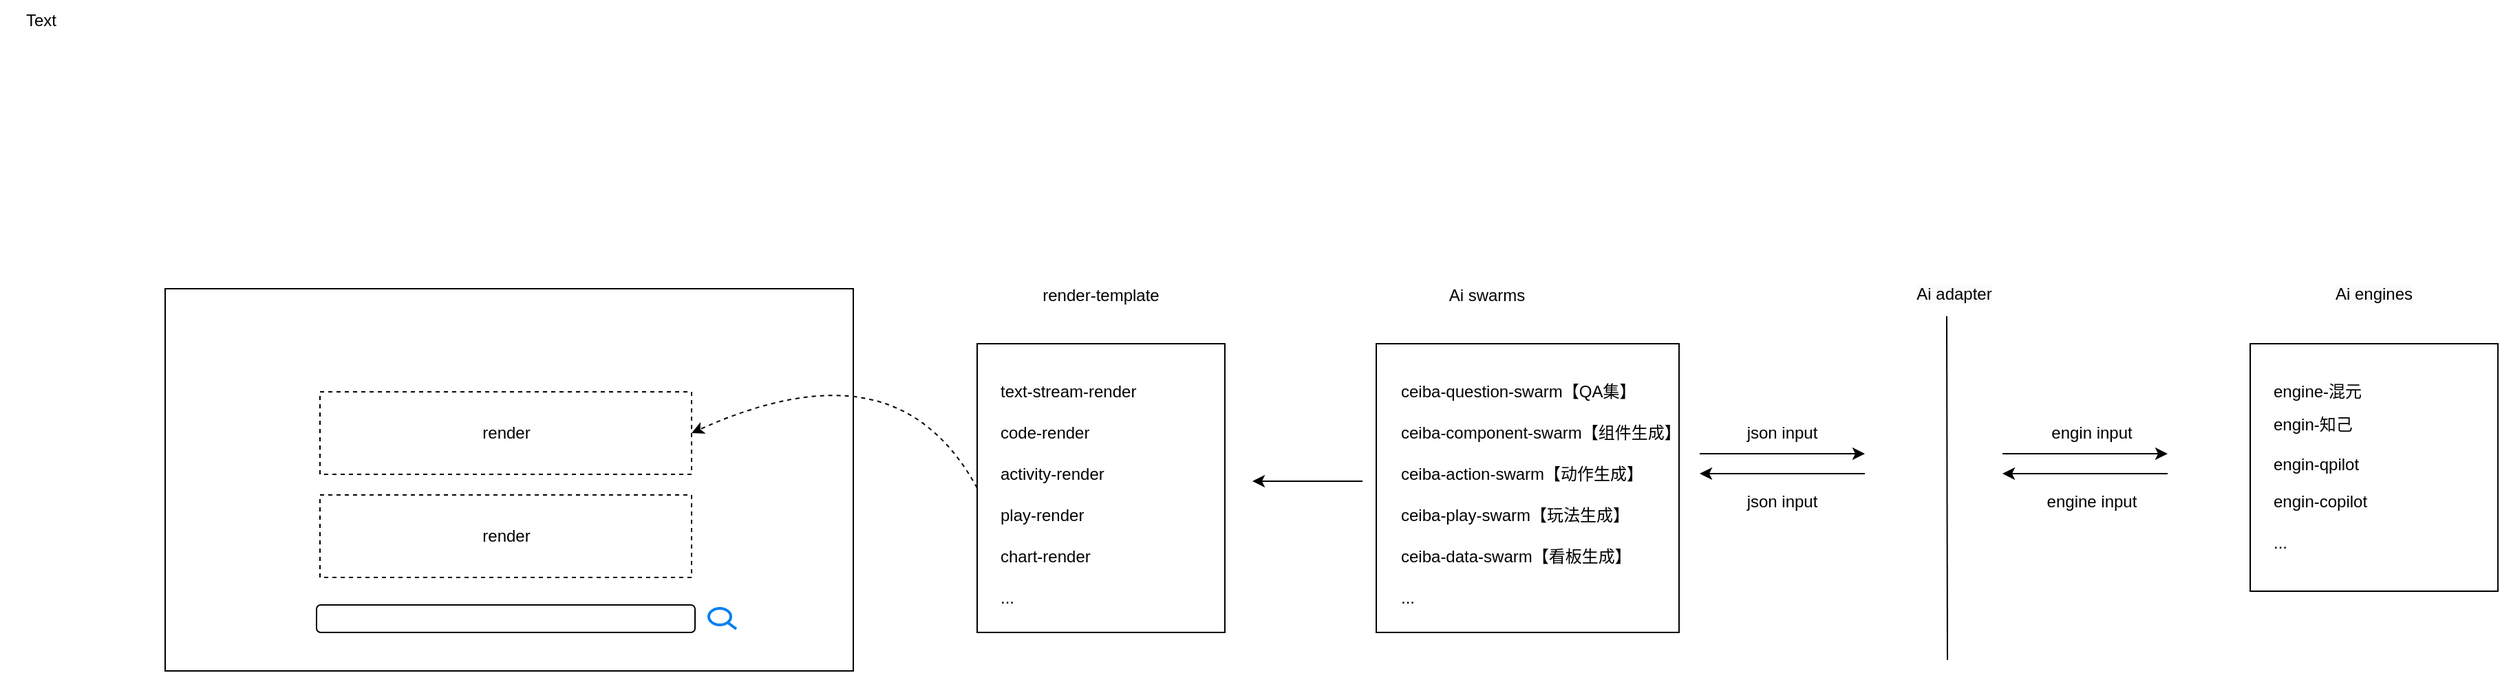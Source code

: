 <mxfile version="25.0.3">
  <diagram name="Page-1" id="4b6BJY21hST6GsSkPaJx">
    <mxGraphModel dx="2901" dy="1132" grid="1" gridSize="10" guides="1" tooltips="1" connect="1" arrows="1" fold="1" page="1" pageScale="1" pageWidth="827" pageHeight="1169" math="0" shadow="0">
      <root>
        <mxCell id="0" />
        <mxCell id="1" parent="0" />
        <mxCell id="_1E428SNobDCA7JHLl7G-14" value="" style="rounded=0;whiteSpace=wrap;html=1;" vertex="1" parent="1">
          <mxGeometry x="530" y="460" width="220" height="210" as="geometry" />
        </mxCell>
        <mxCell id="_1E428SNobDCA7JHLl7G-3" value="" style="endArrow=none;html=1;rounded=0;" edge="1" parent="1">
          <mxGeometry width="50" height="50" relative="1" as="geometry">
            <mxPoint x="945" y="690" as="sourcePoint" />
            <mxPoint x="944.5" y="440" as="targetPoint" />
          </mxGeometry>
        </mxCell>
        <mxCell id="_1E428SNobDCA7JHLl7G-7" value="Ai swarms" style="text;html=1;align=center;verticalAlign=middle;resizable=0;points=[];autosize=1;strokeColor=none;fillColor=none;" vertex="1" parent="1">
          <mxGeometry x="570" y="410" width="80" height="30" as="geometry" />
        </mxCell>
        <mxCell id="_1E428SNobDCA7JHLl7G-9" value="ceiba-component-swarm【组件生成】" style="text;html=1;align=left;verticalAlign=middle;resizable=0;points=[];autosize=1;strokeColor=none;fillColor=none;" vertex="1" parent="1">
          <mxGeometry x="546" y="510" width="230" height="30" as="geometry" />
        </mxCell>
        <mxCell id="_1E428SNobDCA7JHLl7G-10" value="ceiba-question-swarm【QA集】" style="text;html=1;align=left;verticalAlign=middle;resizable=0;points=[];autosize=1;strokeColor=none;fillColor=none;" vertex="1" parent="1">
          <mxGeometry x="546" y="480" width="190" height="30" as="geometry" />
        </mxCell>
        <mxCell id="_1E428SNobDCA7JHLl7G-11" value="ceiba-action-swarm【动作生成】" style="text;html=1;align=left;verticalAlign=middle;resizable=0;points=[];autosize=1;strokeColor=none;fillColor=none;" vertex="1" parent="1">
          <mxGeometry x="546" y="540" width="200" height="30" as="geometry" />
        </mxCell>
        <mxCell id="_1E428SNobDCA7JHLl7G-12" value="ceiba-play-swarm【玩法生成】" style="text;html=1;align=left;verticalAlign=middle;resizable=0;points=[];autosize=1;strokeColor=none;fillColor=none;" vertex="1" parent="1">
          <mxGeometry x="546" y="570" width="190" height="30" as="geometry" />
        </mxCell>
        <mxCell id="_1E428SNobDCA7JHLl7G-13" value="ceiba-data-swarm【看板生成】" style="text;html=1;align=left;verticalAlign=middle;resizable=0;points=[];autosize=1;strokeColor=none;fillColor=none;" vertex="1" parent="1">
          <mxGeometry x="546" y="600" width="190" height="30" as="geometry" />
        </mxCell>
        <mxCell id="_1E428SNobDCA7JHLl7G-15" value="..." style="text;html=1;align=left;verticalAlign=middle;resizable=0;points=[];autosize=1;strokeColor=none;fillColor=none;" vertex="1" parent="1">
          <mxGeometry x="546" y="630" width="30" height="30" as="geometry" />
        </mxCell>
        <mxCell id="_1E428SNobDCA7JHLl7G-16" value="json input" style="text;html=1;align=center;verticalAlign=middle;whiteSpace=wrap;rounded=0;" vertex="1" parent="1">
          <mxGeometry x="795" y="510" width="60" height="30" as="geometry" />
        </mxCell>
        <mxCell id="_1E428SNobDCA7JHLl7G-18" value="" style="endArrow=classic;html=1;rounded=0;" edge="1" parent="1">
          <mxGeometry width="50" height="50" relative="1" as="geometry">
            <mxPoint x="765" y="540" as="sourcePoint" />
            <mxPoint x="885" y="540" as="targetPoint" />
          </mxGeometry>
        </mxCell>
        <mxCell id="_1E428SNobDCA7JHLl7G-19" value="json input" style="text;html=1;align=center;verticalAlign=middle;whiteSpace=wrap;rounded=0;" vertex="1" parent="1">
          <mxGeometry x="795" y="560" width="60" height="30" as="geometry" />
        </mxCell>
        <mxCell id="_1E428SNobDCA7JHLl7G-20" value="" style="endArrow=classic;html=1;rounded=0;" edge="1" parent="1">
          <mxGeometry width="50" height="50" relative="1" as="geometry">
            <mxPoint x="885" y="554.5" as="sourcePoint" />
            <mxPoint x="765" y="554.5" as="targetPoint" />
          </mxGeometry>
        </mxCell>
        <mxCell id="_1E428SNobDCA7JHLl7G-21" value="engin input" style="text;html=1;align=center;verticalAlign=middle;whiteSpace=wrap;rounded=0;" vertex="1" parent="1">
          <mxGeometry x="1015" y="510" width="70" height="30" as="geometry" />
        </mxCell>
        <mxCell id="_1E428SNobDCA7JHLl7G-22" value="" style="endArrow=classic;html=1;rounded=0;" edge="1" parent="1">
          <mxGeometry width="50" height="50" relative="1" as="geometry">
            <mxPoint x="985" y="540" as="sourcePoint" />
            <mxPoint x="1105" y="540" as="targetPoint" />
          </mxGeometry>
        </mxCell>
        <mxCell id="_1E428SNobDCA7JHLl7G-23" value="engine input" style="text;html=1;align=center;verticalAlign=middle;whiteSpace=wrap;rounded=0;" vertex="1" parent="1">
          <mxGeometry x="1015" y="560" width="70" height="30" as="geometry" />
        </mxCell>
        <mxCell id="_1E428SNobDCA7JHLl7G-24" value="" style="endArrow=classic;html=1;rounded=0;" edge="1" parent="1">
          <mxGeometry width="50" height="50" relative="1" as="geometry">
            <mxPoint x="1105" y="554.5" as="sourcePoint" />
            <mxPoint x="985" y="554.5" as="targetPoint" />
          </mxGeometry>
        </mxCell>
        <mxCell id="_1E428SNobDCA7JHLl7G-25" value="" style="rounded=0;whiteSpace=wrap;html=1;" vertex="1" parent="1">
          <mxGeometry x="1165" y="460" width="180" height="180" as="geometry" />
        </mxCell>
        <mxCell id="_1E428SNobDCA7JHLl7G-26" value="engin-qpilot" style="text;html=1;align=left;verticalAlign=middle;resizable=0;points=[];autosize=1;strokeColor=none;fillColor=none;" vertex="1" parent="1">
          <mxGeometry x="1180" y="533" width="90" height="30" as="geometry" />
        </mxCell>
        <mxCell id="_1E428SNobDCA7JHLl7G-27" value="engine-混元" style="text;html=1;align=left;verticalAlign=middle;resizable=0;points=[];autosize=1;strokeColor=none;fillColor=none;" vertex="1" parent="1">
          <mxGeometry x="1180" y="480" width="90" height="30" as="geometry" />
        </mxCell>
        <mxCell id="_1E428SNobDCA7JHLl7G-28" value="engin-copilot" style="text;html=1;align=left;verticalAlign=middle;resizable=0;points=[];autosize=1;strokeColor=none;fillColor=none;" vertex="1" parent="1">
          <mxGeometry x="1180" y="560" width="90" height="30" as="geometry" />
        </mxCell>
        <mxCell id="_1E428SNobDCA7JHLl7G-31" value="..." style="text;html=1;align=left;verticalAlign=middle;resizable=0;points=[];autosize=1;strokeColor=none;fillColor=none;" vertex="1" parent="1">
          <mxGeometry x="1180" y="590" width="30" height="30" as="geometry" />
        </mxCell>
        <mxCell id="_1E428SNobDCA7JHLl7G-32" value="&lt;span style=&quot;color: rgb(0, 0, 0); font-family: Helvetica; font-size: 12px; font-style: normal; font-variant-ligatures: normal; font-variant-caps: normal; font-weight: 400; letter-spacing: normal; orphans: 2; text-indent: 0px; text-transform: none; widows: 2; word-spacing: 0px; -webkit-text-stroke-width: 0px; white-space: normal; background-color: rgb(251, 251, 251); text-decoration-thickness: initial; text-decoration-style: initial; text-decoration-color: initial; float: none; display: inline !important;&quot;&gt;Ai adapter&lt;/span&gt;" style="text;whiteSpace=wrap;html=1;align=center;" vertex="1" parent="1">
          <mxGeometry x="905" y="410" width="90" height="30" as="geometry" />
        </mxCell>
        <mxCell id="_1E428SNobDCA7JHLl7G-33" value="&lt;span style=&quot;color: rgb(0, 0, 0); font-family: Helvetica; font-size: 12px; font-style: normal; font-variant-ligatures: normal; font-variant-caps: normal; font-weight: 400; letter-spacing: normal; orphans: 2; text-indent: 0px; text-transform: none; widows: 2; word-spacing: 0px; -webkit-text-stroke-width: 0px; white-space: normal; background-color: rgb(251, 251, 251); text-decoration-thickness: initial; text-decoration-style: initial; text-decoration-color: initial; float: none; display: inline !important;&quot;&gt;Ai engines&lt;/span&gt;" style="text;whiteSpace=wrap;html=1;align=center;" vertex="1" parent="1">
          <mxGeometry x="1210" y="410" width="90" height="30" as="geometry" />
        </mxCell>
        <mxCell id="_1E428SNobDCA7JHLl7G-35" value="engin-知己" style="text;html=1;align=left;verticalAlign=middle;resizable=0;points=[];autosize=1;strokeColor=none;fillColor=none;" vertex="1" parent="1">
          <mxGeometry x="1180" y="504" width="80" height="30" as="geometry" />
        </mxCell>
        <mxCell id="_1E428SNobDCA7JHLl7G-36" value="" style="rounded=0;whiteSpace=wrap;html=1;" vertex="1" parent="1">
          <mxGeometry x="-350" y="420" width="500" height="278" as="geometry" />
        </mxCell>
        <mxCell id="_1E428SNobDCA7JHLl7G-38" value="" style="rounded=1;whiteSpace=wrap;html=1;rotation=0;" vertex="1" parent="1">
          <mxGeometry x="-240" y="650" width="275" height="20" as="geometry" />
        </mxCell>
        <mxCell id="_1E428SNobDCA7JHLl7G-39" value="" style="html=1;verticalLabelPosition=bottom;align=center;labelBackgroundColor=#ffffff;verticalAlign=top;strokeWidth=2;strokeColor=#0080F0;shadow=0;dashed=0;shape=mxgraph.ios7.icons.looking_glass;" vertex="1" parent="1">
          <mxGeometry x="45" y="652.5" width="20" height="15" as="geometry" />
        </mxCell>
        <mxCell id="_1E428SNobDCA7JHLl7G-40" value="render-template" style="text;html=1;align=center;verticalAlign=middle;whiteSpace=wrap;rounded=0;" vertex="1" parent="1">
          <mxGeometry x="270" y="410" width="120" height="30" as="geometry" />
        </mxCell>
        <mxCell id="_1E428SNobDCA7JHLl7G-41" value="" style="rounded=0;whiteSpace=wrap;html=1;" vertex="1" parent="1">
          <mxGeometry x="240" y="460" width="180" height="210" as="geometry" />
        </mxCell>
        <mxCell id="_1E428SNobDCA7JHLl7G-42" value="code-render" style="text;html=1;align=left;verticalAlign=middle;resizable=0;points=[];autosize=1;strokeColor=none;fillColor=none;" vertex="1" parent="1">
          <mxGeometry x="255" y="510" width="90" height="30" as="geometry" />
        </mxCell>
        <mxCell id="_1E428SNobDCA7JHLl7G-43" value="text-stream-render" style="text;html=1;align=left;verticalAlign=middle;resizable=0;points=[];autosize=1;strokeColor=none;fillColor=none;" vertex="1" parent="1">
          <mxGeometry x="255" y="480" width="120" height="30" as="geometry" />
        </mxCell>
        <mxCell id="_1E428SNobDCA7JHLl7G-44" value="activity-render" style="text;html=1;align=left;verticalAlign=middle;resizable=0;points=[];autosize=1;strokeColor=none;fillColor=none;" vertex="1" parent="1">
          <mxGeometry x="255" y="540" width="100" height="30" as="geometry" />
        </mxCell>
        <mxCell id="_1E428SNobDCA7JHLl7G-45" value="play-render" style="text;html=1;align=left;verticalAlign=middle;resizable=0;points=[];autosize=1;strokeColor=none;fillColor=none;" vertex="1" parent="1">
          <mxGeometry x="255" y="570" width="80" height="30" as="geometry" />
        </mxCell>
        <mxCell id="_1E428SNobDCA7JHLl7G-46" value="chart-render" style="text;html=1;align=left;verticalAlign=middle;resizable=0;points=[];autosize=1;strokeColor=none;fillColor=none;" vertex="1" parent="1">
          <mxGeometry x="255" y="600" width="90" height="30" as="geometry" />
        </mxCell>
        <mxCell id="_1E428SNobDCA7JHLl7G-47" value="..." style="text;html=1;align=left;verticalAlign=middle;resizable=0;points=[];autosize=1;strokeColor=none;fillColor=none;" vertex="1" parent="1">
          <mxGeometry x="255" y="630" width="30" height="30" as="geometry" />
        </mxCell>
        <mxCell id="_1E428SNobDCA7JHLl7G-48" value="" style="endArrow=classic;html=1;rounded=0;" edge="1" parent="1">
          <mxGeometry width="50" height="50" relative="1" as="geometry">
            <mxPoint x="520" y="560" as="sourcePoint" />
            <mxPoint x="440" y="560" as="targetPoint" />
          </mxGeometry>
        </mxCell>
        <mxCell id="_1E428SNobDCA7JHLl7G-49" value="Text" style="text;html=1;align=center;verticalAlign=middle;whiteSpace=wrap;rounded=0;" vertex="1" parent="1">
          <mxGeometry x="-470" y="210" width="60" height="30" as="geometry" />
        </mxCell>
        <mxCell id="_1E428SNobDCA7JHLl7G-50" value="render" style="rounded=0;whiteSpace=wrap;html=1;dashed=1;" vertex="1" parent="1">
          <mxGeometry x="-237.5" y="495" width="270" height="60" as="geometry" />
        </mxCell>
        <mxCell id="_1E428SNobDCA7JHLl7G-51" value="render" style="rounded=0;whiteSpace=wrap;html=1;dashed=1;" vertex="1" parent="1">
          <mxGeometry x="-237.5" y="570" width="270" height="60" as="geometry" />
        </mxCell>
        <mxCell id="_1E428SNobDCA7JHLl7G-53" value="" style="curved=1;endArrow=classic;html=1;rounded=0;exitX=0;exitY=0.5;exitDx=0;exitDy=0;entryX=1;entryY=0.5;entryDx=0;entryDy=0;dashed=1;" edge="1" parent="1" source="_1E428SNobDCA7JHLl7G-41" target="_1E428SNobDCA7JHLl7G-50">
          <mxGeometry width="50" height="50" relative="1" as="geometry">
            <mxPoint x="260" y="350" as="sourcePoint" />
            <mxPoint x="310" y="300" as="targetPoint" />
            <Array as="points">
              <mxPoint x="210" y="510" />
              <mxPoint x="110" y="490" />
            </Array>
          </mxGeometry>
        </mxCell>
      </root>
    </mxGraphModel>
  </diagram>
</mxfile>
